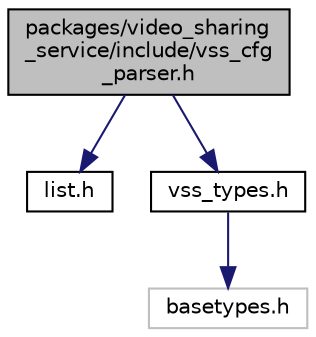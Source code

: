 digraph "packages/video_sharing_service/include/vss_cfg_parser.h"
{
 // INTERACTIVE_SVG=YES
 // LATEX_PDF_SIZE
  bgcolor="transparent";
  edge [fontname="Helvetica",fontsize="10",labelfontname="Helvetica",labelfontsize="10"];
  node [fontname="Helvetica",fontsize="10",shape=record];
  Node1 [label="packages/video_sharing\l_service/include/vss_cfg\l_parser.h",height=0.2,width=0.4,color="black", fillcolor="grey75", style="filled", fontcolor="black",tooltip=" "];
  Node1 -> Node2 [color="midnightblue",fontsize="10",style="solid",fontname="Helvetica"];
  Node2 [label="list.h",height=0.2,width=0.4,color="black",URL="$da/d23/list_8h.html",tooltip=" "];
  Node1 -> Node3 [color="midnightblue",fontsize="10",style="solid",fontname="Helvetica"];
  Node3 [label="vss_types.h",height=0.2,width=0.4,color="black",URL="$d4/dae/vss__types_8h.html",tooltip=" "];
  Node3 -> Node4 [color="midnightblue",fontsize="10",style="solid",fontname="Helvetica"];
  Node4 [label="basetypes.h",height=0.2,width=0.4,color="grey75",tooltip=" "];
}
